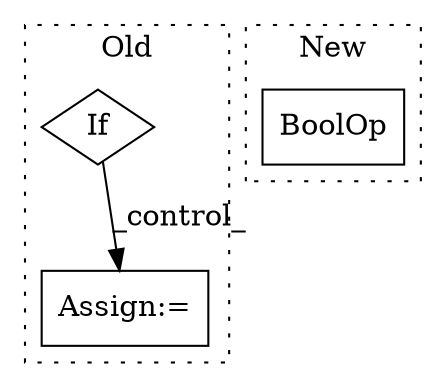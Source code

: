 digraph G {
subgraph cluster0 {
1 [label="If" a="96" s="3931,3954" l="3,18" shape="diamond"];
3 [label="Assign:=" a="68" s="3977" l="3" shape="box"];
label = "Old";
style="dotted";
}
subgraph cluster1 {
2 [label="BoolOp" a="72" s="4055" l="44" shape="box"];
label = "New";
style="dotted";
}
1 -> 3 [label="_control_"];
}
